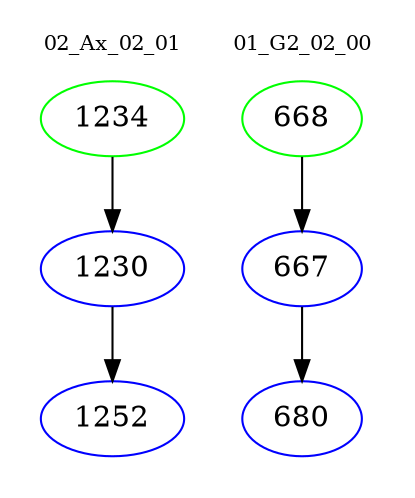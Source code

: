 digraph{
subgraph cluster_0 {
color = white
label = "02_Ax_02_01";
fontsize=10;
T0_1234 [label="1234", color="green"]
T0_1234 -> T0_1230 [color="black"]
T0_1230 [label="1230", color="blue"]
T0_1230 -> T0_1252 [color="black"]
T0_1252 [label="1252", color="blue"]
}
subgraph cluster_1 {
color = white
label = "01_G2_02_00";
fontsize=10;
T1_668 [label="668", color="green"]
T1_668 -> T1_667 [color="black"]
T1_667 [label="667", color="blue"]
T1_667 -> T1_680 [color="black"]
T1_680 [label="680", color="blue"]
}
}

